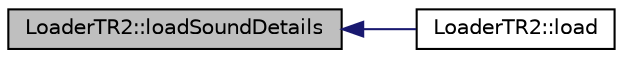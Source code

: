 digraph "LoaderTR2::loadSoundDetails"
{
 // INTERACTIVE_SVG=YES
  edge [fontname="Helvetica",fontsize="10",labelfontname="Helvetica",labelfontsize="10"];
  node [fontname="Helvetica",fontsize="10",shape=record];
  rankdir="LR";
  Node1 [label="LoaderTR2::loadSoundDetails",height=0.2,width=0.4,color="black", fillcolor="grey75", style="filled" fontcolor="black"];
  Node1 -> Node2 [dir="back",color="midnightblue",fontsize="10",style="solid",fontname="Helvetica"];
  Node2 [label="LoaderTR2::load",height=0.2,width=0.4,color="black", fillcolor="white", style="filled",URL="$class_loader_t_r2.html#a0dbb01ce982bb5a0e6645d119a3d1bed"];
}
